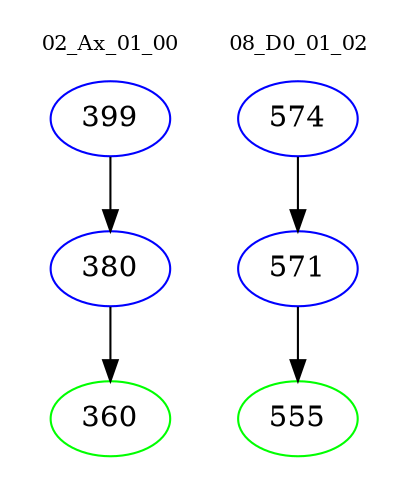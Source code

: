 digraph{
subgraph cluster_0 {
color = white
label = "02_Ax_01_00";
fontsize=10;
T0_399 [label="399", color="blue"]
T0_399 -> T0_380 [color="black"]
T0_380 [label="380", color="blue"]
T0_380 -> T0_360 [color="black"]
T0_360 [label="360", color="green"]
}
subgraph cluster_1 {
color = white
label = "08_D0_01_02";
fontsize=10;
T1_574 [label="574", color="blue"]
T1_574 -> T1_571 [color="black"]
T1_571 [label="571", color="blue"]
T1_571 -> T1_555 [color="black"]
T1_555 [label="555", color="green"]
}
}
